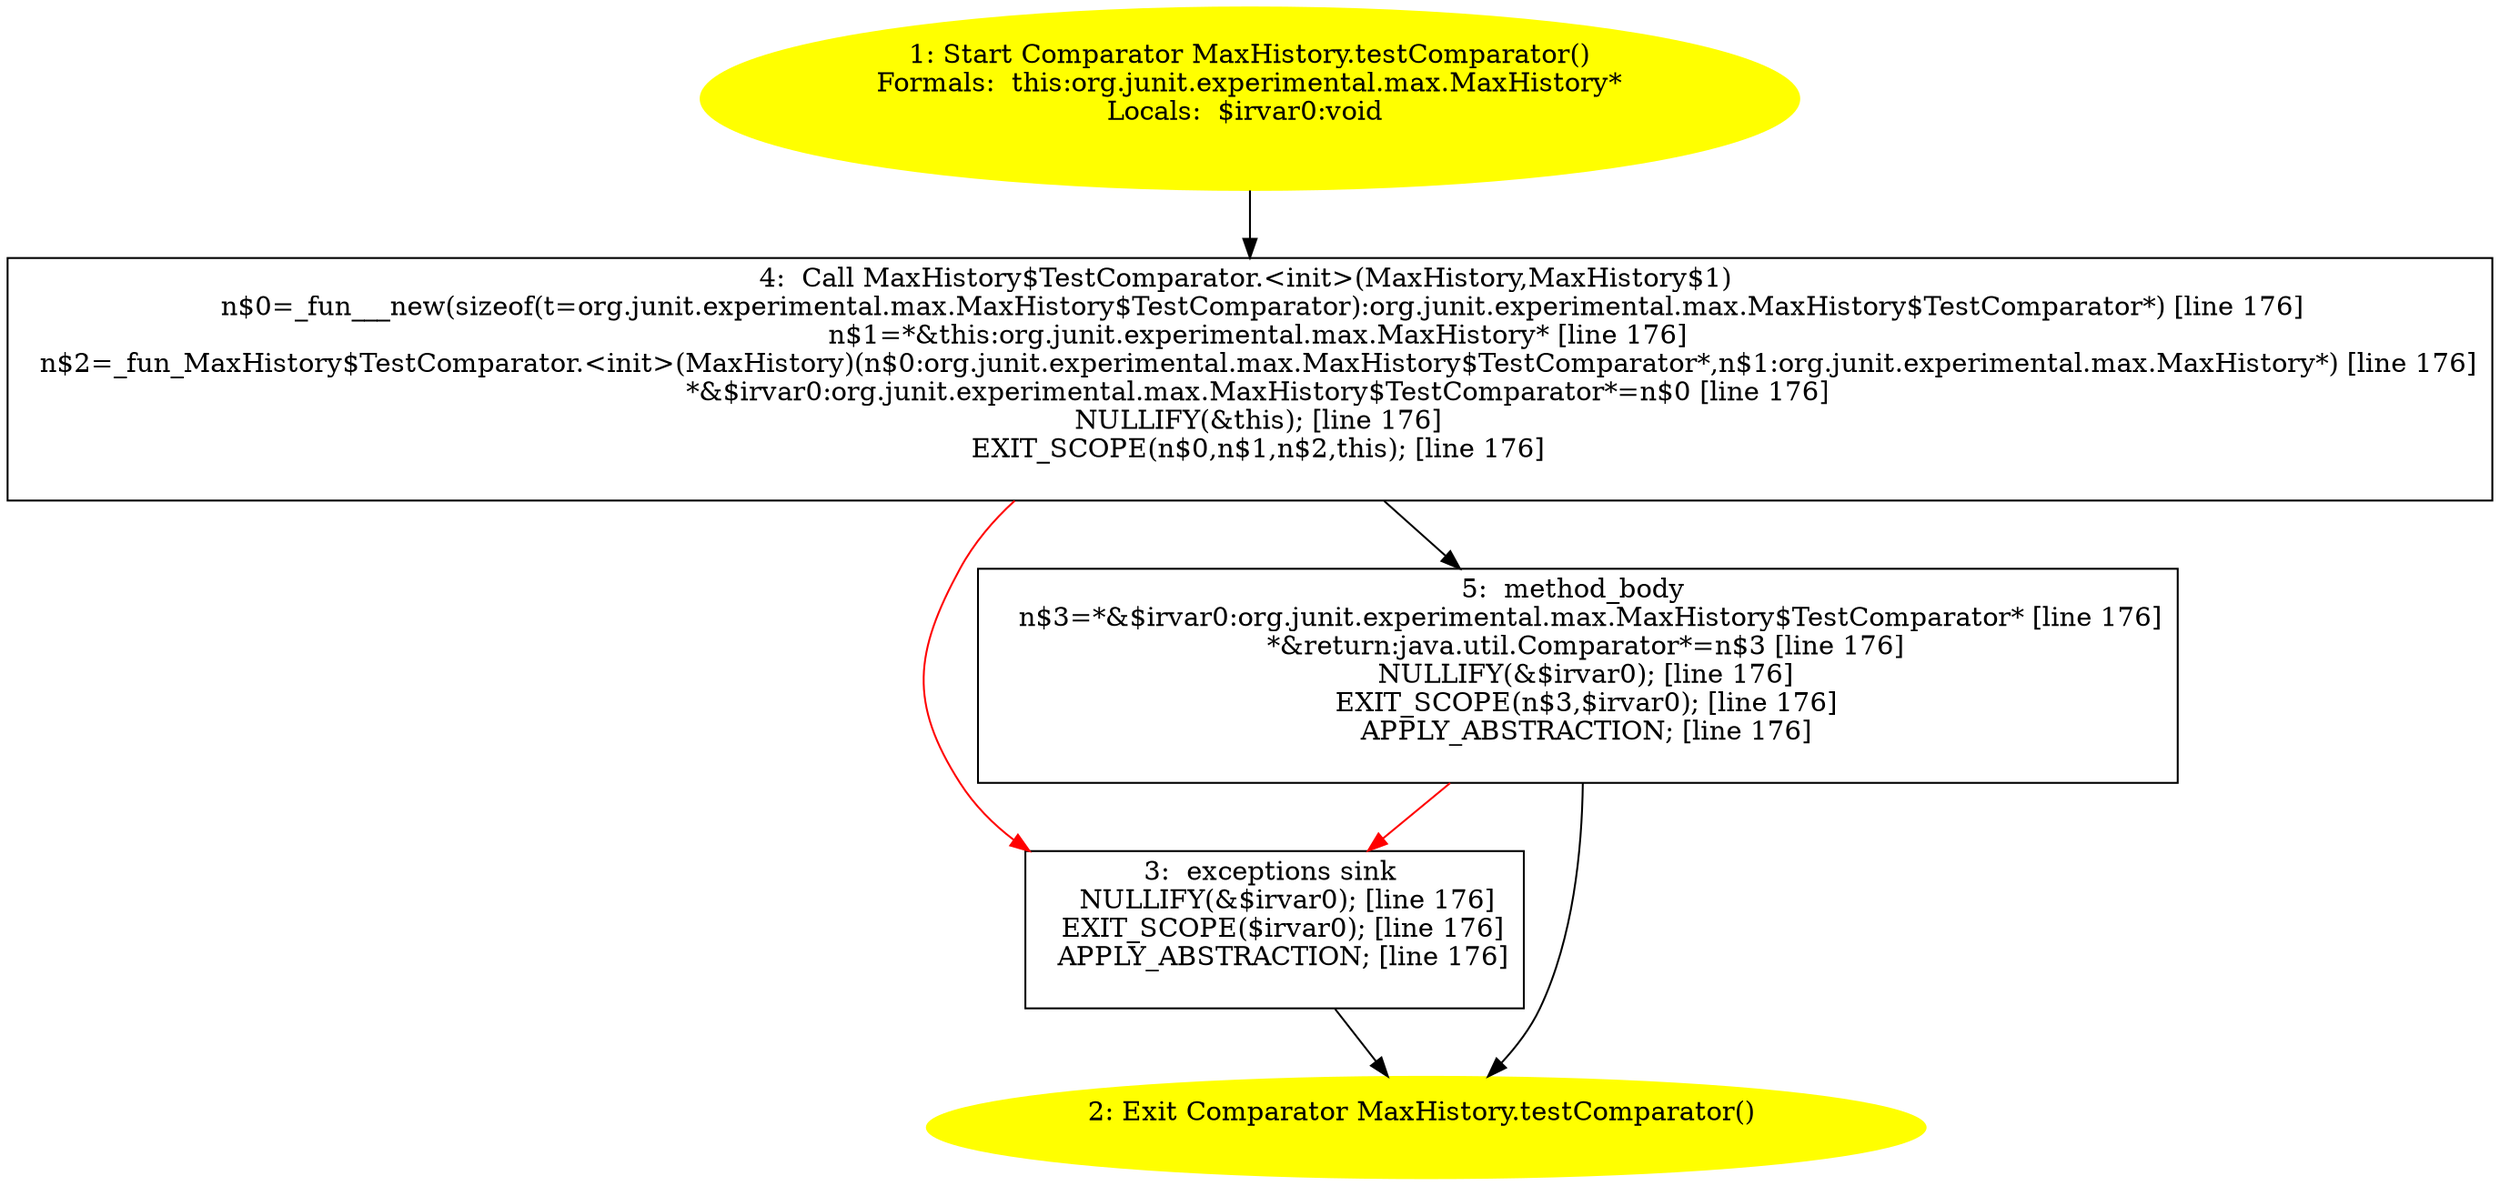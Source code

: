 /* @generated */
digraph cfg {
"org.junit.experimental.max.MaxHistory.testComparator():java.util.Comparator.fb1fbd6445b2376368a4f071e8a97d2b_1" [label="1: Start Comparator MaxHistory.testComparator()\nFormals:  this:org.junit.experimental.max.MaxHistory*\nLocals:  $irvar0:void \n  " color=yellow style=filled]
	

	 "org.junit.experimental.max.MaxHistory.testComparator():java.util.Comparator.fb1fbd6445b2376368a4f071e8a97d2b_1" -> "org.junit.experimental.max.MaxHistory.testComparator():java.util.Comparator.fb1fbd6445b2376368a4f071e8a97d2b_4" ;
"org.junit.experimental.max.MaxHistory.testComparator():java.util.Comparator.fb1fbd6445b2376368a4f071e8a97d2b_2" [label="2: Exit Comparator MaxHistory.testComparator() \n  " color=yellow style=filled]
	

"org.junit.experimental.max.MaxHistory.testComparator():java.util.Comparator.fb1fbd6445b2376368a4f071e8a97d2b_3" [label="3:  exceptions sink \n   NULLIFY(&$irvar0); [line 176]\n  EXIT_SCOPE($irvar0); [line 176]\n  APPLY_ABSTRACTION; [line 176]\n " shape="box"]
	

	 "org.junit.experimental.max.MaxHistory.testComparator():java.util.Comparator.fb1fbd6445b2376368a4f071e8a97d2b_3" -> "org.junit.experimental.max.MaxHistory.testComparator():java.util.Comparator.fb1fbd6445b2376368a4f071e8a97d2b_2" ;
"org.junit.experimental.max.MaxHistory.testComparator():java.util.Comparator.fb1fbd6445b2376368a4f071e8a97d2b_4" [label="4:  Call MaxHistory$TestComparator.<init>(MaxHistory,MaxHistory$1) \n   n$0=_fun___new(sizeof(t=org.junit.experimental.max.MaxHistory$TestComparator):org.junit.experimental.max.MaxHistory$TestComparator*) [line 176]\n  n$1=*&this:org.junit.experimental.max.MaxHistory* [line 176]\n  n$2=_fun_MaxHistory$TestComparator.<init>(MaxHistory)(n$0:org.junit.experimental.max.MaxHistory$TestComparator*,n$1:org.junit.experimental.max.MaxHistory*) [line 176]\n  *&$irvar0:org.junit.experimental.max.MaxHistory$TestComparator*=n$0 [line 176]\n  NULLIFY(&this); [line 176]\n  EXIT_SCOPE(n$0,n$1,n$2,this); [line 176]\n " shape="box"]
	

	 "org.junit.experimental.max.MaxHistory.testComparator():java.util.Comparator.fb1fbd6445b2376368a4f071e8a97d2b_4" -> "org.junit.experimental.max.MaxHistory.testComparator():java.util.Comparator.fb1fbd6445b2376368a4f071e8a97d2b_5" ;
	 "org.junit.experimental.max.MaxHistory.testComparator():java.util.Comparator.fb1fbd6445b2376368a4f071e8a97d2b_4" -> "org.junit.experimental.max.MaxHistory.testComparator():java.util.Comparator.fb1fbd6445b2376368a4f071e8a97d2b_3" [color="red" ];
"org.junit.experimental.max.MaxHistory.testComparator():java.util.Comparator.fb1fbd6445b2376368a4f071e8a97d2b_5" [label="5:  method_body \n   n$3=*&$irvar0:org.junit.experimental.max.MaxHistory$TestComparator* [line 176]\n  *&return:java.util.Comparator*=n$3 [line 176]\n  NULLIFY(&$irvar0); [line 176]\n  EXIT_SCOPE(n$3,$irvar0); [line 176]\n  APPLY_ABSTRACTION; [line 176]\n " shape="box"]
	

	 "org.junit.experimental.max.MaxHistory.testComparator():java.util.Comparator.fb1fbd6445b2376368a4f071e8a97d2b_5" -> "org.junit.experimental.max.MaxHistory.testComparator():java.util.Comparator.fb1fbd6445b2376368a4f071e8a97d2b_2" ;
	 "org.junit.experimental.max.MaxHistory.testComparator():java.util.Comparator.fb1fbd6445b2376368a4f071e8a97d2b_5" -> "org.junit.experimental.max.MaxHistory.testComparator():java.util.Comparator.fb1fbd6445b2376368a4f071e8a97d2b_3" [color="red" ];
}
